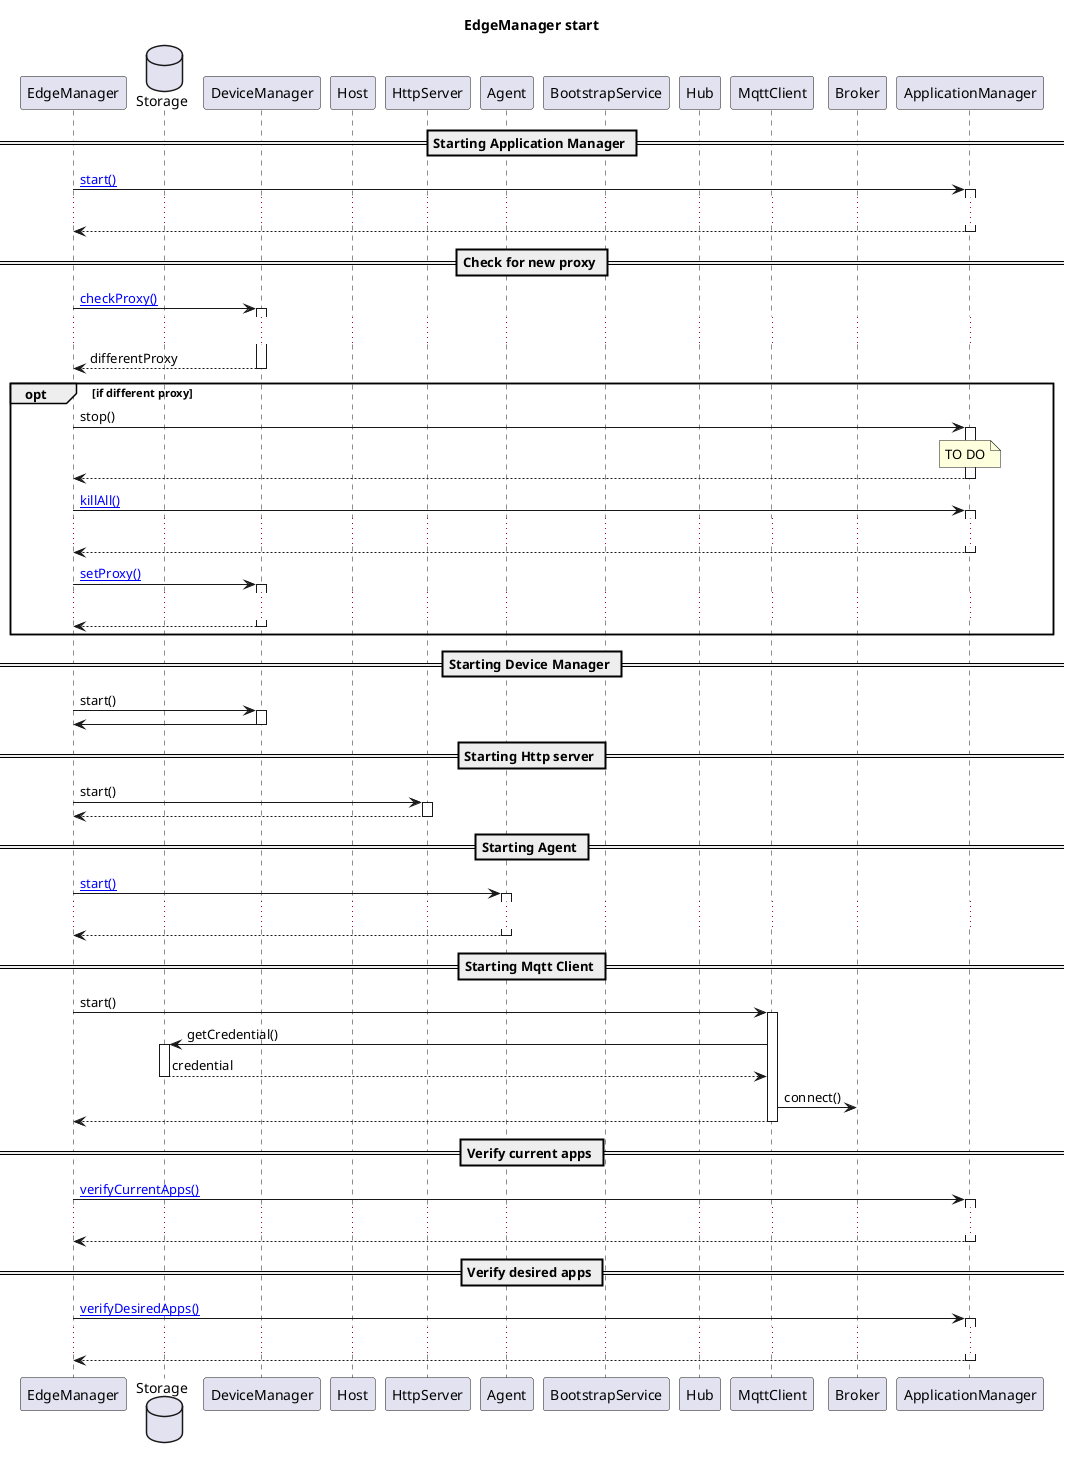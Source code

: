 @startuml

title "EdgeManager start"

participant EdgeManager as EM
database Storage as Stor
participant DeviceManager as DM
participant Host as Host
participant HttpServer as Http
participant Agent as A
participant BootstrapService as BS
participant Hub as Hub
participant MqttClient as Mqtt
participant Broker as Broker
participant ApplicationManager as AM

== Starting Application Manager ==

EM->AM ++: [[http://www.plantuml.com/plantuml/proxy?cache=no&src=https://raw.githubusercontent.com/se-edge/diagrams/develop/ApplicationManager/start.puml&fmt=svg start()]]
...
AM-->EM --:

== Check for new proxy ==
EM->DM ++: [[http://www.plantuml.com/plantuml/proxy?cache=no&src=https://raw.githubusercontent.com/se-edge/diagrams/develop/DeviceManager/checkProxy.puml&fmt=svg checkProxy()]]
...
DM-->EM --: differentProxy
opt if different proxy
EM->AM ++: stop()
note over AM: TO DO
AM-->EM --:
EM->AM ++: [[http://www.plantuml.com/plantuml/proxy?cache=no&src=https://raw.githubusercontent.com/se-edge/diagrams/develop/ApplicationManager/killAll.puml&fmt=svg killAll()]]
...
AM-->EM --:
EM->DM ++: [[http://www.plantuml.com/plantuml/proxy?cache=no&src=https://raw.githubusercontent.com/se-edge/diagrams/develop/DeviceManager/setProxy.puml&fmt=svg setProxy()]]
...
DM-->EM --:
end

== Starting Device Manager ==

EM->DM ++: start()
DM->EM --:

== Starting Http server ==

EM->Http ++: start()
Http-->EM --:

== Starting Agent ==

EM->A ++: [[http://www.plantuml.com/plantuml/proxy?cache=no&src=https://raw.githubusercontent.com/se-edge/diagrams/develop/Agent/start.puml&fmt=svg start()]]
...
A-->EM --:

== Starting Mqtt Client ==

EM->Mqtt ++: start()
Mqtt->Stor ++: getCredential()
Stor-->Mqtt --: credential
Mqtt->Broker: connect()
Mqtt-->EM --:

== Verify current apps ==

EM->AM ++: [[http://www.plantuml.com/plantuml/proxy?cache=no&src=https://raw.githubusercontent.com/se-edge/diagrams/develop/ApplicationManager/verifyCurrentApps.puml&fmt=svg verifyCurrentApps()]]
...
AM-->EM --:

== Verify desired apps ==

EM->AM ++: [[http://www.plantuml.com/plantuml/proxy?cache=no&src=https://raw.githubusercontent.com/se-edge/diagrams/develop/ApplicationManager/verifyDesiredApps.puml&fmt=svg verifyDesiredApps()]]
...
AM-->EM --:
@enduml
